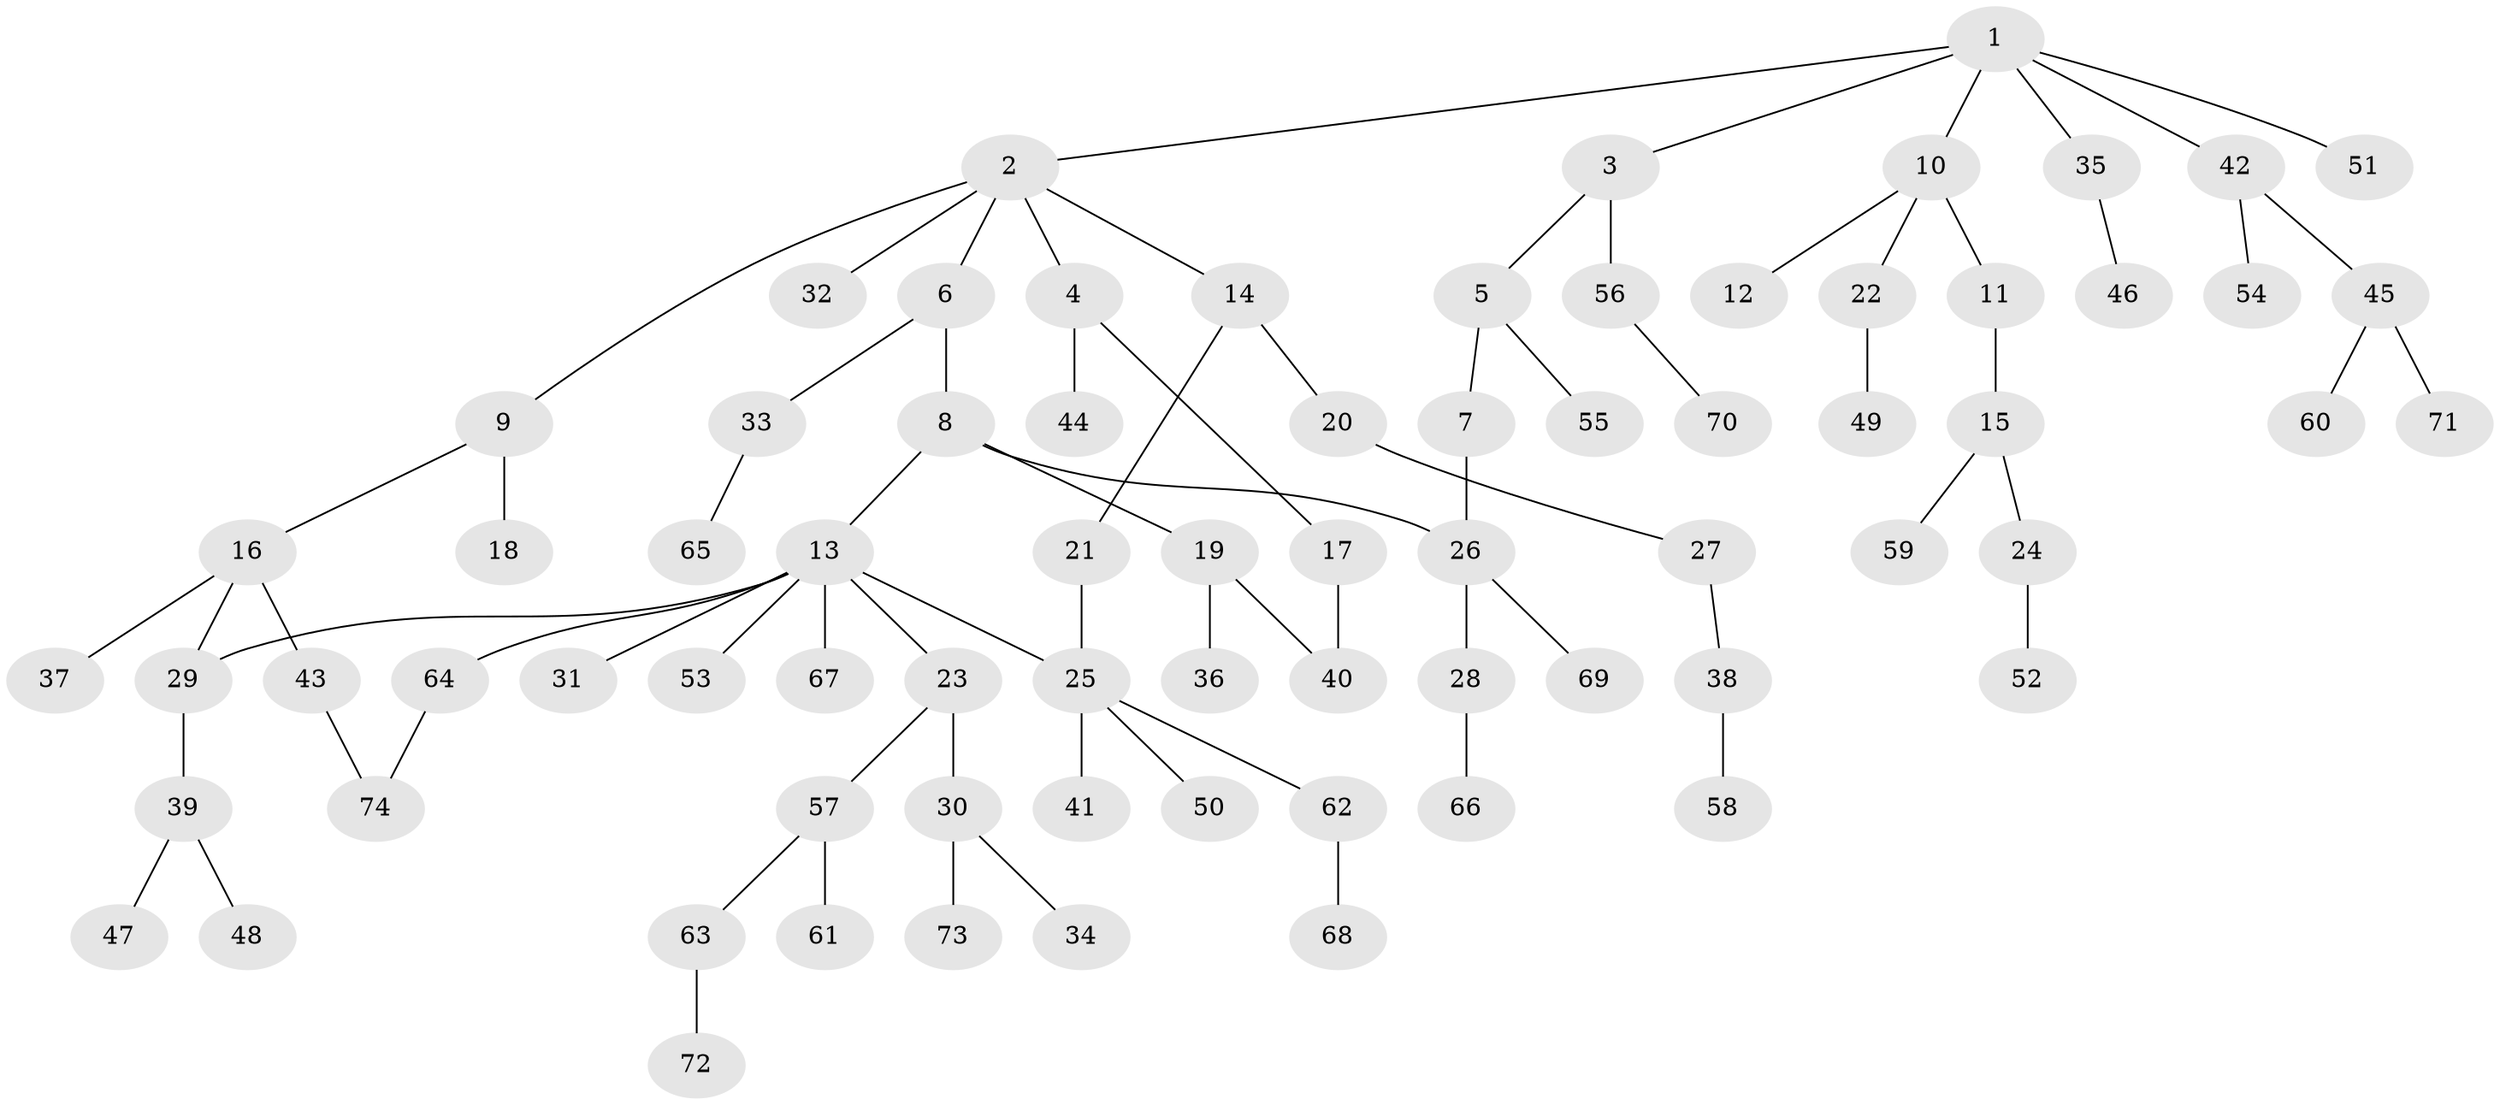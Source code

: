 // Generated by graph-tools (version 1.1) at 2025/10/02/27/25 16:10:56]
// undirected, 74 vertices, 78 edges
graph export_dot {
graph [start="1"]
  node [color=gray90,style=filled];
  1;
  2;
  3;
  4;
  5;
  6;
  7;
  8;
  9;
  10;
  11;
  12;
  13;
  14;
  15;
  16;
  17;
  18;
  19;
  20;
  21;
  22;
  23;
  24;
  25;
  26;
  27;
  28;
  29;
  30;
  31;
  32;
  33;
  34;
  35;
  36;
  37;
  38;
  39;
  40;
  41;
  42;
  43;
  44;
  45;
  46;
  47;
  48;
  49;
  50;
  51;
  52;
  53;
  54;
  55;
  56;
  57;
  58;
  59;
  60;
  61;
  62;
  63;
  64;
  65;
  66;
  67;
  68;
  69;
  70;
  71;
  72;
  73;
  74;
  1 -- 2;
  1 -- 3;
  1 -- 10;
  1 -- 35;
  1 -- 42;
  1 -- 51;
  2 -- 4;
  2 -- 6;
  2 -- 9;
  2 -- 14;
  2 -- 32;
  3 -- 5;
  3 -- 56;
  4 -- 17;
  4 -- 44;
  5 -- 7;
  5 -- 55;
  6 -- 8;
  6 -- 33;
  7 -- 26;
  8 -- 13;
  8 -- 19;
  8 -- 26;
  9 -- 16;
  9 -- 18;
  10 -- 11;
  10 -- 12;
  10 -- 22;
  11 -- 15;
  13 -- 23;
  13 -- 25;
  13 -- 29;
  13 -- 31;
  13 -- 53;
  13 -- 64;
  13 -- 67;
  14 -- 20;
  14 -- 21;
  15 -- 24;
  15 -- 59;
  16 -- 37;
  16 -- 43;
  16 -- 29;
  17 -- 40;
  19 -- 36;
  19 -- 40;
  20 -- 27;
  21 -- 25;
  22 -- 49;
  23 -- 30;
  23 -- 57;
  24 -- 52;
  25 -- 41;
  25 -- 50;
  25 -- 62;
  26 -- 28;
  26 -- 69;
  27 -- 38;
  28 -- 66;
  29 -- 39;
  30 -- 34;
  30 -- 73;
  33 -- 65;
  35 -- 46;
  38 -- 58;
  39 -- 47;
  39 -- 48;
  42 -- 45;
  42 -- 54;
  43 -- 74;
  45 -- 60;
  45 -- 71;
  56 -- 70;
  57 -- 61;
  57 -- 63;
  62 -- 68;
  63 -- 72;
  64 -- 74;
}
